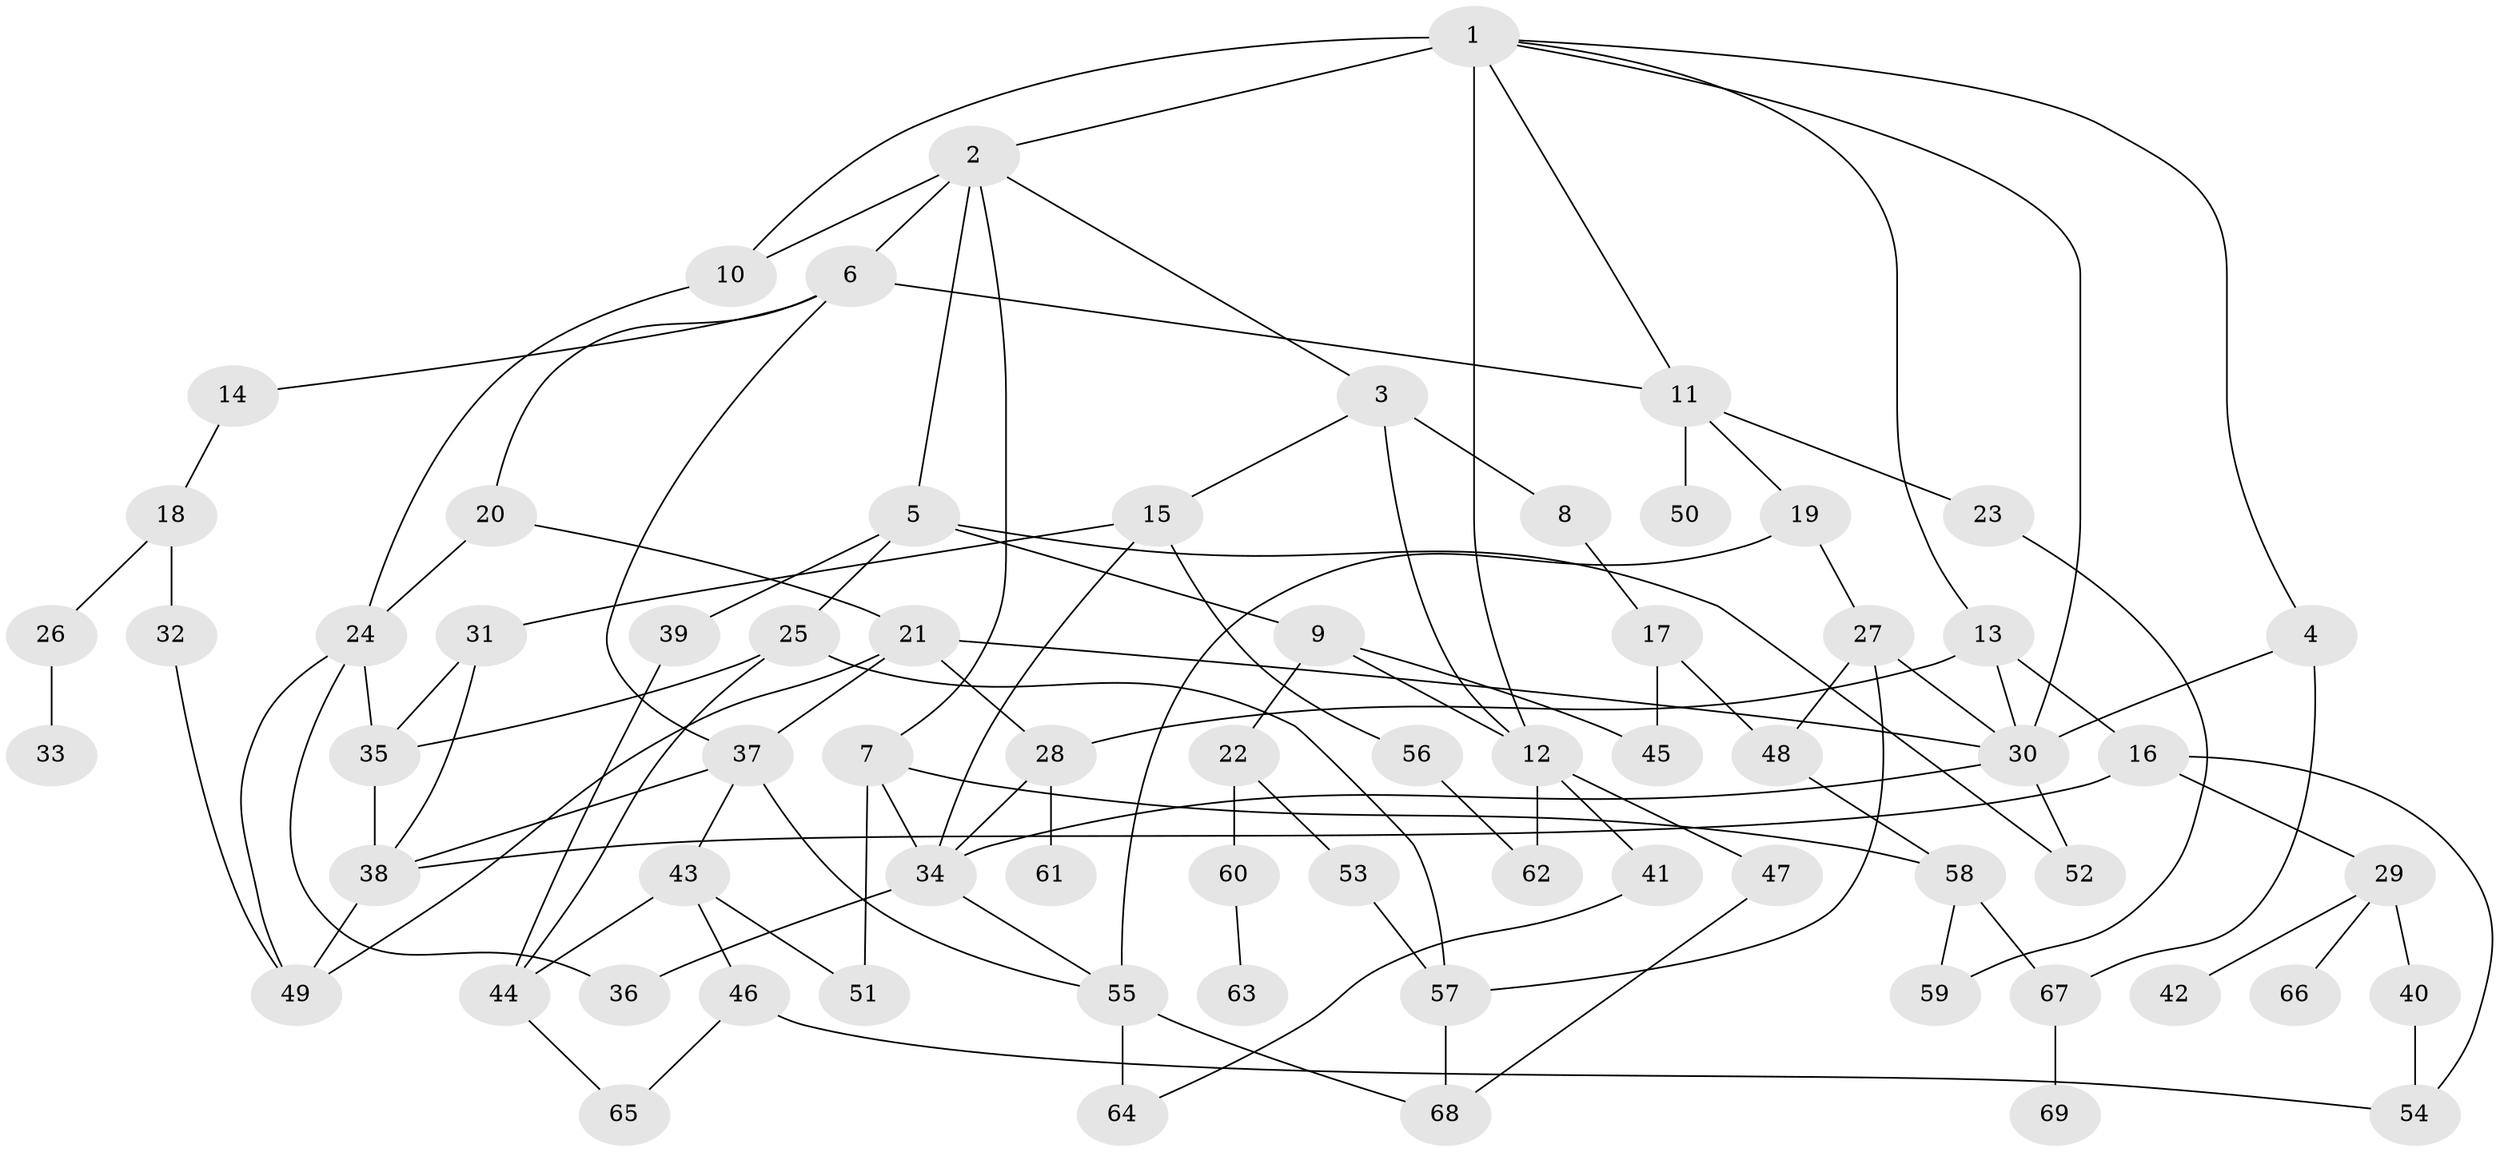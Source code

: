 // original degree distribution, {8: 0.0072992700729927005, 7: 0.014598540145985401, 6: 0.0364963503649635, 4: 0.12408759124087591, 5: 0.051094890510948905, 3: 0.26277372262773724, 1: 0.25547445255474455, 2: 0.24817518248175183}
// Generated by graph-tools (version 1.1) at 2025/49/03/04/25 22:49:07]
// undirected, 69 vertices, 111 edges
graph export_dot {
  node [color=gray90,style=filled];
  1;
  2;
  3;
  4;
  5;
  6;
  7;
  8;
  9;
  10;
  11;
  12;
  13;
  14;
  15;
  16;
  17;
  18;
  19;
  20;
  21;
  22;
  23;
  24;
  25;
  26;
  27;
  28;
  29;
  30;
  31;
  32;
  33;
  34;
  35;
  36;
  37;
  38;
  39;
  40;
  41;
  42;
  43;
  44;
  45;
  46;
  47;
  48;
  49;
  50;
  51;
  52;
  53;
  54;
  55;
  56;
  57;
  58;
  59;
  60;
  61;
  62;
  63;
  64;
  65;
  66;
  67;
  68;
  69;
  1 -- 2 [weight=1.0];
  1 -- 4 [weight=1.0];
  1 -- 10 [weight=3.0];
  1 -- 11 [weight=1.0];
  1 -- 12 [weight=1.0];
  1 -- 13 [weight=1.0];
  1 -- 30 [weight=1.0];
  2 -- 3 [weight=1.0];
  2 -- 5 [weight=1.0];
  2 -- 6 [weight=1.0];
  2 -- 7 [weight=1.0];
  2 -- 10 [weight=1.0];
  3 -- 8 [weight=2.0];
  3 -- 12 [weight=1.0];
  3 -- 15 [weight=1.0];
  4 -- 30 [weight=1.0];
  4 -- 67 [weight=1.0];
  5 -- 9 [weight=1.0];
  5 -- 25 [weight=1.0];
  5 -- 39 [weight=1.0];
  5 -- 52 [weight=1.0];
  6 -- 11 [weight=1.0];
  6 -- 14 [weight=1.0];
  6 -- 20 [weight=1.0];
  6 -- 37 [weight=1.0];
  7 -- 34 [weight=1.0];
  7 -- 51 [weight=1.0];
  7 -- 58 [weight=1.0];
  8 -- 17 [weight=1.0];
  9 -- 12 [weight=1.0];
  9 -- 22 [weight=1.0];
  9 -- 45 [weight=2.0];
  10 -- 24 [weight=1.0];
  11 -- 19 [weight=1.0];
  11 -- 23 [weight=1.0];
  11 -- 50 [weight=1.0];
  12 -- 41 [weight=1.0];
  12 -- 47 [weight=1.0];
  12 -- 62 [weight=1.0];
  13 -- 16 [weight=1.0];
  13 -- 28 [weight=1.0];
  13 -- 30 [weight=1.0];
  14 -- 18 [weight=1.0];
  15 -- 31 [weight=1.0];
  15 -- 34 [weight=1.0];
  15 -- 56 [weight=1.0];
  16 -- 29 [weight=1.0];
  16 -- 38 [weight=1.0];
  16 -- 54 [weight=1.0];
  17 -- 45 [weight=1.0];
  17 -- 48 [weight=1.0];
  18 -- 26 [weight=1.0];
  18 -- 32 [weight=1.0];
  19 -- 27 [weight=1.0];
  19 -- 55 [weight=1.0];
  20 -- 21 [weight=1.0];
  20 -- 24 [weight=1.0];
  21 -- 28 [weight=1.0];
  21 -- 30 [weight=1.0];
  21 -- 37 [weight=1.0];
  21 -- 49 [weight=1.0];
  22 -- 53 [weight=1.0];
  22 -- 60 [weight=2.0];
  23 -- 59 [weight=1.0];
  24 -- 35 [weight=1.0];
  24 -- 36 [weight=1.0];
  24 -- 49 [weight=1.0];
  25 -- 35 [weight=1.0];
  25 -- 44 [weight=1.0];
  25 -- 57 [weight=1.0];
  26 -- 33 [weight=1.0];
  27 -- 30 [weight=1.0];
  27 -- 48 [weight=2.0];
  27 -- 57 [weight=1.0];
  28 -- 34 [weight=1.0];
  28 -- 61 [weight=1.0];
  29 -- 40 [weight=2.0];
  29 -- 42 [weight=1.0];
  29 -- 66 [weight=1.0];
  30 -- 34 [weight=1.0];
  30 -- 52 [weight=1.0];
  31 -- 35 [weight=1.0];
  31 -- 38 [weight=1.0];
  32 -- 49 [weight=1.0];
  34 -- 36 [weight=1.0];
  34 -- 55 [weight=1.0];
  35 -- 38 [weight=1.0];
  37 -- 38 [weight=1.0];
  37 -- 43 [weight=2.0];
  37 -- 55 [weight=1.0];
  38 -- 49 [weight=1.0];
  39 -- 44 [weight=1.0];
  40 -- 54 [weight=1.0];
  41 -- 64 [weight=1.0];
  43 -- 44 [weight=1.0];
  43 -- 46 [weight=2.0];
  43 -- 51 [weight=1.0];
  44 -- 65 [weight=1.0];
  46 -- 54 [weight=1.0];
  46 -- 65 [weight=1.0];
  47 -- 68 [weight=1.0];
  48 -- 58 [weight=1.0];
  53 -- 57 [weight=1.0];
  55 -- 64 [weight=2.0];
  55 -- 68 [weight=1.0];
  56 -- 62 [weight=2.0];
  57 -- 68 [weight=1.0];
  58 -- 59 [weight=1.0];
  58 -- 67 [weight=1.0];
  60 -- 63 [weight=1.0];
  67 -- 69 [weight=1.0];
}
